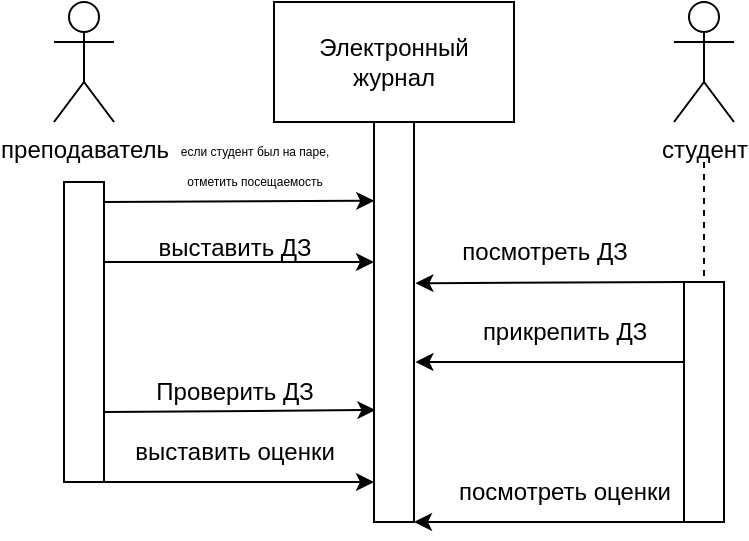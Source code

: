 <mxfile version="21.6.8" type="device">
  <diagram name="Страница — 1" id="gSVU5uzm5Bli4w_hQpIh">
    <mxGraphModel dx="503" dy="304" grid="1" gridSize="10" guides="1" tooltips="1" connect="1" arrows="1" fold="1" page="1" pageScale="1" pageWidth="827" pageHeight="1169" math="0" shadow="0">
      <root>
        <mxCell id="0" />
        <mxCell id="1" parent="0" />
        <mxCell id="UDcWONLJu7vMX18Uay1h-1" value="преподаватель" style="shape=umlActor;verticalLabelPosition=bottom;verticalAlign=top;html=1;outlineConnect=0;" vertex="1" parent="1">
          <mxGeometry x="210" y="100" width="30" height="60" as="geometry" />
        </mxCell>
        <mxCell id="UDcWONLJu7vMX18Uay1h-4" value="студент" style="shape=umlActor;verticalLabelPosition=bottom;verticalAlign=top;html=1;outlineConnect=0;" vertex="1" parent="1">
          <mxGeometry x="520" y="100" width="30" height="60" as="geometry" />
        </mxCell>
        <mxCell id="UDcWONLJu7vMX18Uay1h-5" value="Электронный журнал" style="rounded=0;whiteSpace=wrap;html=1;" vertex="1" parent="1">
          <mxGeometry x="320" y="100" width="120" height="60" as="geometry" />
        </mxCell>
        <mxCell id="UDcWONLJu7vMX18Uay1h-6" value="" style="rounded=0;whiteSpace=wrap;html=1;" vertex="1" parent="1">
          <mxGeometry x="215" y="190" width="20" height="150" as="geometry" />
        </mxCell>
        <mxCell id="UDcWONLJu7vMX18Uay1h-7" value="" style="rounded=0;whiteSpace=wrap;html=1;" vertex="1" parent="1">
          <mxGeometry x="370" y="160" width="20" height="200" as="geometry" />
        </mxCell>
        <mxCell id="UDcWONLJu7vMX18Uay1h-8" value="" style="rounded=0;whiteSpace=wrap;html=1;" vertex="1" parent="1">
          <mxGeometry x="525" y="240" width="20" height="120" as="geometry" />
        </mxCell>
        <mxCell id="UDcWONLJu7vMX18Uay1h-9" value="" style="endArrow=classic;html=1;rounded=0;entryX=0.007;entryY=0.197;entryDx=0;entryDy=0;entryPerimeter=0;" edge="1" parent="1" target="UDcWONLJu7vMX18Uay1h-7">
          <mxGeometry width="50" height="50" relative="1" as="geometry">
            <mxPoint x="235" y="200" as="sourcePoint" />
            <mxPoint x="295" y="200" as="targetPoint" />
          </mxGeometry>
        </mxCell>
        <mxCell id="UDcWONLJu7vMX18Uay1h-10" value="&lt;font style=&quot;font-size: 6px;&quot;&gt;если студент был на паре,&lt;br&gt;отметить посещаемость&lt;/font&gt;" style="text;html=1;align=center;verticalAlign=middle;resizable=0;points=[];autosize=1;strokeColor=none;fillColor=none;" vertex="1" parent="1">
          <mxGeometry x="260" y="160" width="100" height="40" as="geometry" />
        </mxCell>
        <mxCell id="UDcWONLJu7vMX18Uay1h-11" value="" style="endArrow=classic;html=1;rounded=0;" edge="1" parent="1">
          <mxGeometry width="50" height="50" relative="1" as="geometry">
            <mxPoint x="235" y="230" as="sourcePoint" />
            <mxPoint x="370" y="230" as="targetPoint" />
          </mxGeometry>
        </mxCell>
        <mxCell id="UDcWONLJu7vMX18Uay1h-12" value="выставить ДЗ" style="text;html=1;align=center;verticalAlign=middle;resizable=0;points=[];autosize=1;strokeColor=none;fillColor=none;" vertex="1" parent="1">
          <mxGeometry x="250" y="208" width="100" height="30" as="geometry" />
        </mxCell>
        <mxCell id="UDcWONLJu7vMX18Uay1h-13" value="" style="endArrow=classic;html=1;rounded=0;entryX=1.036;entryY=0.403;entryDx=0;entryDy=0;entryPerimeter=0;" edge="1" parent="1" target="UDcWONLJu7vMX18Uay1h-7">
          <mxGeometry width="50" height="50" relative="1" as="geometry">
            <mxPoint x="525" y="240" as="sourcePoint" />
            <mxPoint x="455" y="240" as="targetPoint" />
          </mxGeometry>
        </mxCell>
        <mxCell id="UDcWONLJu7vMX18Uay1h-16" value="посмотреть ДЗ" style="text;html=1;align=center;verticalAlign=middle;resizable=0;points=[];autosize=1;strokeColor=none;fillColor=none;" vertex="1" parent="1">
          <mxGeometry x="400" y="210" width="110" height="30" as="geometry" />
        </mxCell>
        <mxCell id="UDcWONLJu7vMX18Uay1h-17" value="" style="endArrow=none;dashed=1;html=1;rounded=0;entryX=0.5;entryY=0;entryDx=0;entryDy=0;" edge="1" parent="1" target="UDcWONLJu7vMX18Uay1h-8">
          <mxGeometry width="50" height="50" relative="1" as="geometry">
            <mxPoint x="535" y="180" as="sourcePoint" />
            <mxPoint x="550" y="230" as="targetPoint" />
          </mxGeometry>
        </mxCell>
        <mxCell id="UDcWONLJu7vMX18Uay1h-18" value="" style="endArrow=classic;html=1;rounded=0;entryX=1.036;entryY=0.6;entryDx=0;entryDy=0;entryPerimeter=0;" edge="1" parent="1" target="UDcWONLJu7vMX18Uay1h-7">
          <mxGeometry width="50" height="50" relative="1" as="geometry">
            <mxPoint x="525" y="280" as="sourcePoint" />
            <mxPoint x="400" y="280" as="targetPoint" />
          </mxGeometry>
        </mxCell>
        <mxCell id="UDcWONLJu7vMX18Uay1h-19" value="прикрепить ДЗ" style="text;html=1;align=center;verticalAlign=middle;resizable=0;points=[];autosize=1;strokeColor=none;fillColor=none;" vertex="1" parent="1">
          <mxGeometry x="410" y="250" width="110" height="30" as="geometry" />
        </mxCell>
        <mxCell id="UDcWONLJu7vMX18Uay1h-20" value="" style="endArrow=classic;html=1;rounded=0;entryX=0.036;entryY=0.72;entryDx=0;entryDy=0;entryPerimeter=0;" edge="1" parent="1" target="UDcWONLJu7vMX18Uay1h-7">
          <mxGeometry width="50" height="50" relative="1" as="geometry">
            <mxPoint x="235" y="305" as="sourcePoint" />
            <mxPoint x="360" y="305" as="targetPoint" />
          </mxGeometry>
        </mxCell>
        <mxCell id="UDcWONLJu7vMX18Uay1h-21" value="Проверить ДЗ" style="text;html=1;align=center;verticalAlign=middle;resizable=0;points=[];autosize=1;strokeColor=none;fillColor=none;" vertex="1" parent="1">
          <mxGeometry x="250" y="280" width="100" height="30" as="geometry" />
        </mxCell>
        <mxCell id="UDcWONLJu7vMX18Uay1h-22" value="" style="endArrow=classic;html=1;rounded=0;" edge="1" parent="1">
          <mxGeometry width="50" height="50" relative="1" as="geometry">
            <mxPoint x="235" y="340" as="sourcePoint" />
            <mxPoint x="370" y="340" as="targetPoint" />
          </mxGeometry>
        </mxCell>
        <mxCell id="UDcWONLJu7vMX18Uay1h-23" value="выставить оценки" style="text;html=1;align=center;verticalAlign=middle;resizable=0;points=[];autosize=1;strokeColor=none;fillColor=none;" vertex="1" parent="1">
          <mxGeometry x="240" y="310" width="120" height="30" as="geometry" />
        </mxCell>
        <mxCell id="UDcWONLJu7vMX18Uay1h-24" value="" style="endArrow=classic;html=1;rounded=0;" edge="1" parent="1">
          <mxGeometry width="50" height="50" relative="1" as="geometry">
            <mxPoint x="525" y="360" as="sourcePoint" />
            <mxPoint x="390" y="360" as="targetPoint" />
          </mxGeometry>
        </mxCell>
        <mxCell id="UDcWONLJu7vMX18Uay1h-25" value="посмотреть оценки" style="text;html=1;align=center;verticalAlign=middle;resizable=0;points=[];autosize=1;strokeColor=none;fillColor=none;" vertex="1" parent="1">
          <mxGeometry x="400" y="330" width="130" height="30" as="geometry" />
        </mxCell>
      </root>
    </mxGraphModel>
  </diagram>
</mxfile>
